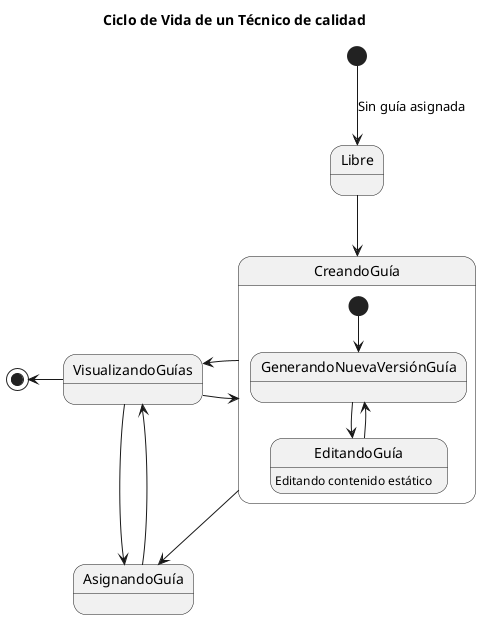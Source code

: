 @startuml DiagramaDeEstadosTécnico
title Ciclo de Vida de un Técnico de calidad 

[*] --> Libre : Sin guía asignada

Libre --> CreandoGuía

VisualizandoGuías -right-> CreandoGuía
CreandoGuía -right->  VisualizandoGuías

VisualizandoGuías -left-> [*]

state CreandoGuía {
  [*] --> GenerandoNuevaVersiónGuía
  GenerandoNuevaVersiónGuía --> EditandoGuía 
  EditandoGuía --> GenerandoNuevaVersiónGuía
  EditandoGuía: Editando contenido estático

}

  CreandoGuía --> AsignandoGuía
  AsignandoGuía --> VisualizandoGuías
  VisualizandoGuías --> AsignandoGuía
@enduml

